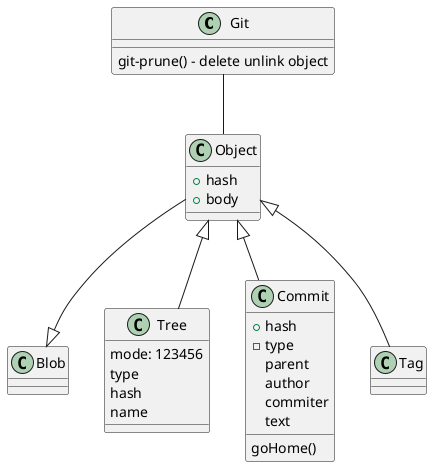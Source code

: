 @startuml

class Git {
  git-prune() - delete unlink object
}

Git -- Object

class Object {
  +hash
  +body
}

class Blob {
}

class Tree {
  mode: 123456
  type
  hash
  name
}

class Commit {
  +hash
  -type
  parent
  author
  commiter
  text
  goHome()
}

class Tag {
}

Object <|--Tree
Object --|> Blob
Object <|--Commit
Object <|--Tag


@enduml
